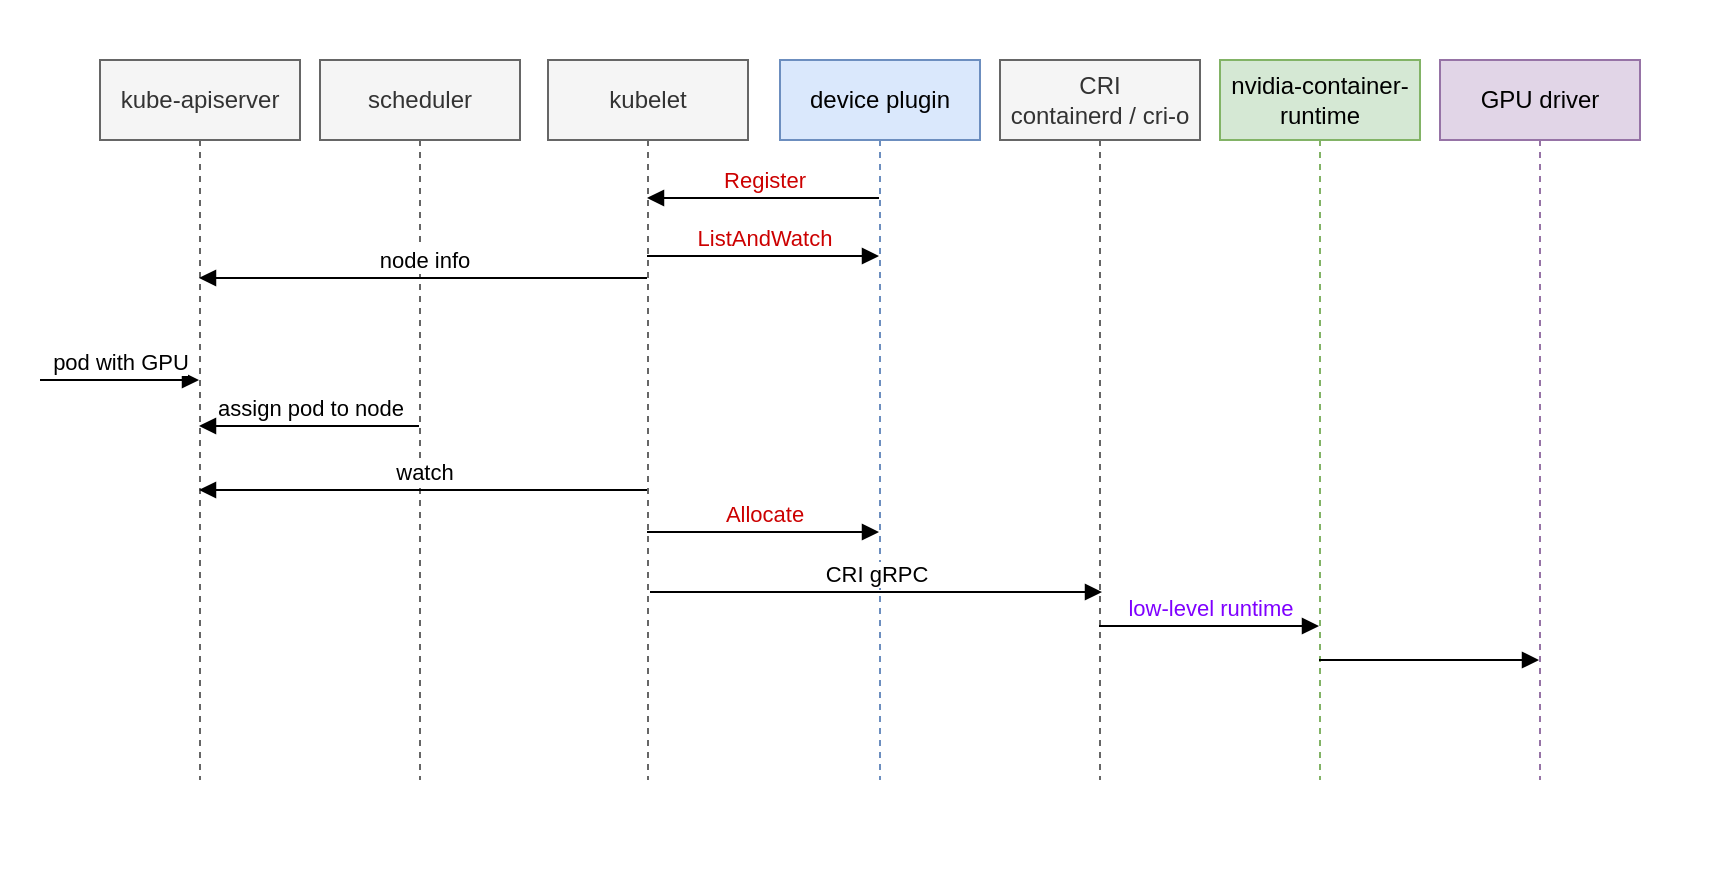 <mxfile version="24.7.17">
  <diagram name="第 1 页" id="7266m6BOKL6LPInp2yaF">
    <mxGraphModel dx="954" dy="674" grid="1" gridSize="10" guides="1" tooltips="1" connect="1" arrows="1" fold="1" page="1" pageScale="1" pageWidth="827" pageHeight="1169" math="0" shadow="0">
      <root>
        <mxCell id="0" />
        <mxCell id="1" parent="0" />
        <mxCell id="3b0khY30xmmtqdI7gW5Q-20" value="" style="rounded=0;whiteSpace=wrap;html=1;strokeColor=none;" vertex="1" parent="1">
          <mxGeometry x="40" y="50" width="860" height="440" as="geometry" />
        </mxCell>
        <mxCell id="3b0khY30xmmtqdI7gW5Q-1" value="kube-apiserver" style="shape=umlLifeline;perimeter=lifelinePerimeter;whiteSpace=wrap;html=1;container=1;dropTarget=0;collapsible=0;recursiveResize=0;outlineConnect=0;portConstraint=eastwest;newEdgeStyle={&quot;curved&quot;:0,&quot;rounded&quot;:0};fillColor=#f5f5f5;fontColor=#333333;strokeColor=#666666;" vertex="1" parent="1">
          <mxGeometry x="90" y="80" width="100" height="360" as="geometry" />
        </mxCell>
        <mxCell id="3b0khY30xmmtqdI7gW5Q-2" value="scheduler" style="shape=umlLifeline;perimeter=lifelinePerimeter;whiteSpace=wrap;html=1;container=1;dropTarget=0;collapsible=0;recursiveResize=0;outlineConnect=0;portConstraint=eastwest;newEdgeStyle={&quot;curved&quot;:0,&quot;rounded&quot;:0};fillColor=#f5f5f5;fontColor=#333333;strokeColor=#666666;" vertex="1" parent="1">
          <mxGeometry x="200" y="80" width="100" height="360" as="geometry" />
        </mxCell>
        <mxCell id="3b0khY30xmmtqdI7gW5Q-3" value="kubelet" style="shape=umlLifeline;perimeter=lifelinePerimeter;whiteSpace=wrap;html=1;container=1;dropTarget=0;collapsible=0;recursiveResize=0;outlineConnect=0;portConstraint=eastwest;newEdgeStyle={&quot;curved&quot;:0,&quot;rounded&quot;:0};fillColor=#f5f5f5;strokeColor=#666666;fontColor=#333333;" vertex="1" parent="1">
          <mxGeometry x="314" y="80" width="100" height="360" as="geometry" />
        </mxCell>
        <mxCell id="3b0khY30xmmtqdI7gW5Q-4" value="device plugin" style="shape=umlLifeline;perimeter=lifelinePerimeter;whiteSpace=wrap;html=1;container=1;dropTarget=0;collapsible=0;recursiveResize=0;outlineConnect=0;portConstraint=eastwest;newEdgeStyle={&quot;curved&quot;:0,&quot;rounded&quot;:0};fillColor=#dae8fc;strokeColor=#6c8ebf;" vertex="1" parent="1">
          <mxGeometry x="430" y="80" width="100" height="360" as="geometry" />
        </mxCell>
        <mxCell id="3b0khY30xmmtqdI7gW5Q-5" value="CRI&lt;div&gt;containerd / cri-o&lt;/div&gt;" style="shape=umlLifeline;perimeter=lifelinePerimeter;whiteSpace=wrap;html=1;container=1;dropTarget=0;collapsible=0;recursiveResize=0;outlineConnect=0;portConstraint=eastwest;newEdgeStyle={&quot;curved&quot;:0,&quot;rounded&quot;:0};fillColor=#f5f5f5;strokeColor=#666666;fontColor=#333333;" vertex="1" parent="1">
          <mxGeometry x="540" y="80" width="100" height="360" as="geometry" />
        </mxCell>
        <mxCell id="3b0khY30xmmtqdI7gW5Q-6" value="nvidia-container-runtime" style="shape=umlLifeline;perimeter=lifelinePerimeter;whiteSpace=wrap;html=1;container=1;dropTarget=0;collapsible=0;recursiveResize=0;outlineConnect=0;portConstraint=eastwest;newEdgeStyle={&quot;curved&quot;:0,&quot;rounded&quot;:0};fillColor=#d5e8d4;strokeColor=#82b366;" vertex="1" parent="1">
          <mxGeometry x="650" y="80" width="100" height="360" as="geometry" />
        </mxCell>
        <mxCell id="3b0khY30xmmtqdI7gW5Q-7" value="GPU driver" style="shape=umlLifeline;perimeter=lifelinePerimeter;whiteSpace=wrap;html=1;container=1;dropTarget=0;collapsible=0;recursiveResize=0;outlineConnect=0;portConstraint=eastwest;newEdgeStyle={&quot;curved&quot;:0,&quot;rounded&quot;:0};fillColor=#e1d5e7;strokeColor=#9673a6;" vertex="1" parent="1">
          <mxGeometry x="760" y="80" width="100" height="360" as="geometry" />
        </mxCell>
        <mxCell id="3b0khY30xmmtqdI7gW5Q-8" value="&lt;font color=&quot;#cc0000&quot;&gt;Register&lt;/font&gt;" style="html=1;verticalAlign=bottom;endArrow=block;curved=0;rounded=0;" edge="1" parent="1">
          <mxGeometry width="80" relative="1" as="geometry">
            <mxPoint x="479.5" y="149" as="sourcePoint" />
            <mxPoint x="363.5" y="149" as="targetPoint" />
          </mxGeometry>
        </mxCell>
        <mxCell id="3b0khY30xmmtqdI7gW5Q-9" value="&lt;font color=&quot;#cc0000&quot;&gt;ListAndWatch&lt;/font&gt;" style="html=1;verticalAlign=bottom;endArrow=block;curved=0;rounded=0;startArrow=none;startFill=0;" edge="1" parent="1">
          <mxGeometry width="80" relative="1" as="geometry">
            <mxPoint x="363.5" y="178" as="sourcePoint" />
            <mxPoint x="479.5" y="178" as="targetPoint" />
          </mxGeometry>
        </mxCell>
        <mxCell id="3b0khY30xmmtqdI7gW5Q-11" value="pod with GPU" style="html=1;verticalAlign=bottom;endArrow=block;curved=0;rounded=0;" edge="1" parent="1">
          <mxGeometry x="0.007" width="80" relative="1" as="geometry">
            <mxPoint x="60" y="240" as="sourcePoint" />
            <mxPoint x="139.5" y="240" as="targetPoint" />
            <mxPoint as="offset" />
          </mxGeometry>
        </mxCell>
        <mxCell id="3b0khY30xmmtqdI7gW5Q-13" value="node info" style="html=1;verticalAlign=bottom;endArrow=none;curved=0;rounded=0;startArrow=block;startFill=1;endFill=0;" edge="1" parent="1">
          <mxGeometry width="80" relative="1" as="geometry">
            <mxPoint x="139.5" y="189" as="sourcePoint" />
            <mxPoint x="363.5" y="189" as="targetPoint" />
          </mxGeometry>
        </mxCell>
        <mxCell id="3b0khY30xmmtqdI7gW5Q-14" value="assign pod to node" style="html=1;verticalAlign=bottom;endArrow=none;curved=0;rounded=0;startArrow=block;startFill=1;endFill=0;" edge="1" parent="1">
          <mxGeometry width="80" relative="1" as="geometry">
            <mxPoint x="139.5" y="263" as="sourcePoint" />
            <mxPoint x="249.5" y="263" as="targetPoint" />
          </mxGeometry>
        </mxCell>
        <mxCell id="3b0khY30xmmtqdI7gW5Q-15" value="watch" style="html=1;verticalAlign=bottom;endArrow=block;curved=0;rounded=0;" edge="1" parent="1">
          <mxGeometry width="80" relative="1" as="geometry">
            <mxPoint x="363.5" y="295" as="sourcePoint" />
            <mxPoint x="139.5" y="295" as="targetPoint" />
            <mxPoint as="offset" />
          </mxGeometry>
        </mxCell>
        <mxCell id="3b0khY30xmmtqdI7gW5Q-16" value="&lt;font color=&quot;#cc0000&quot;&gt;Allocate&lt;/font&gt;" style="html=1;verticalAlign=bottom;endArrow=block;curved=0;rounded=0;" edge="1" parent="1">
          <mxGeometry width="80" relative="1" as="geometry">
            <mxPoint x="363.5" y="316" as="sourcePoint" />
            <mxPoint x="479.5" y="316" as="targetPoint" />
          </mxGeometry>
        </mxCell>
        <mxCell id="3b0khY30xmmtqdI7gW5Q-17" value="CRI gRPC" style="html=1;verticalAlign=bottom;endArrow=block;curved=0;rounded=0;" edge="1" parent="1">
          <mxGeometry width="80" relative="1" as="geometry">
            <mxPoint x="365" y="346" as="sourcePoint" />
            <mxPoint x="591" y="346" as="targetPoint" />
          </mxGeometry>
        </mxCell>
        <mxCell id="3b0khY30xmmtqdI7gW5Q-18" value="&lt;font color=&quot;#7f00ff&quot;&gt;low-level runtime&lt;/font&gt;" style="html=1;verticalAlign=bottom;endArrow=block;curved=0;rounded=0;" edge="1" parent="1">
          <mxGeometry width="80" relative="1" as="geometry">
            <mxPoint x="589.5" y="363" as="sourcePoint" />
            <mxPoint x="699.5" y="363" as="targetPoint" />
          </mxGeometry>
        </mxCell>
        <mxCell id="3b0khY30xmmtqdI7gW5Q-19" value="" style="html=1;verticalAlign=bottom;endArrow=block;curved=0;rounded=0;" edge="1" parent="1">
          <mxGeometry width="80" relative="1" as="geometry">
            <mxPoint x="699.5" y="380" as="sourcePoint" />
            <mxPoint x="809.5" y="380" as="targetPoint" />
          </mxGeometry>
        </mxCell>
      </root>
    </mxGraphModel>
  </diagram>
</mxfile>
